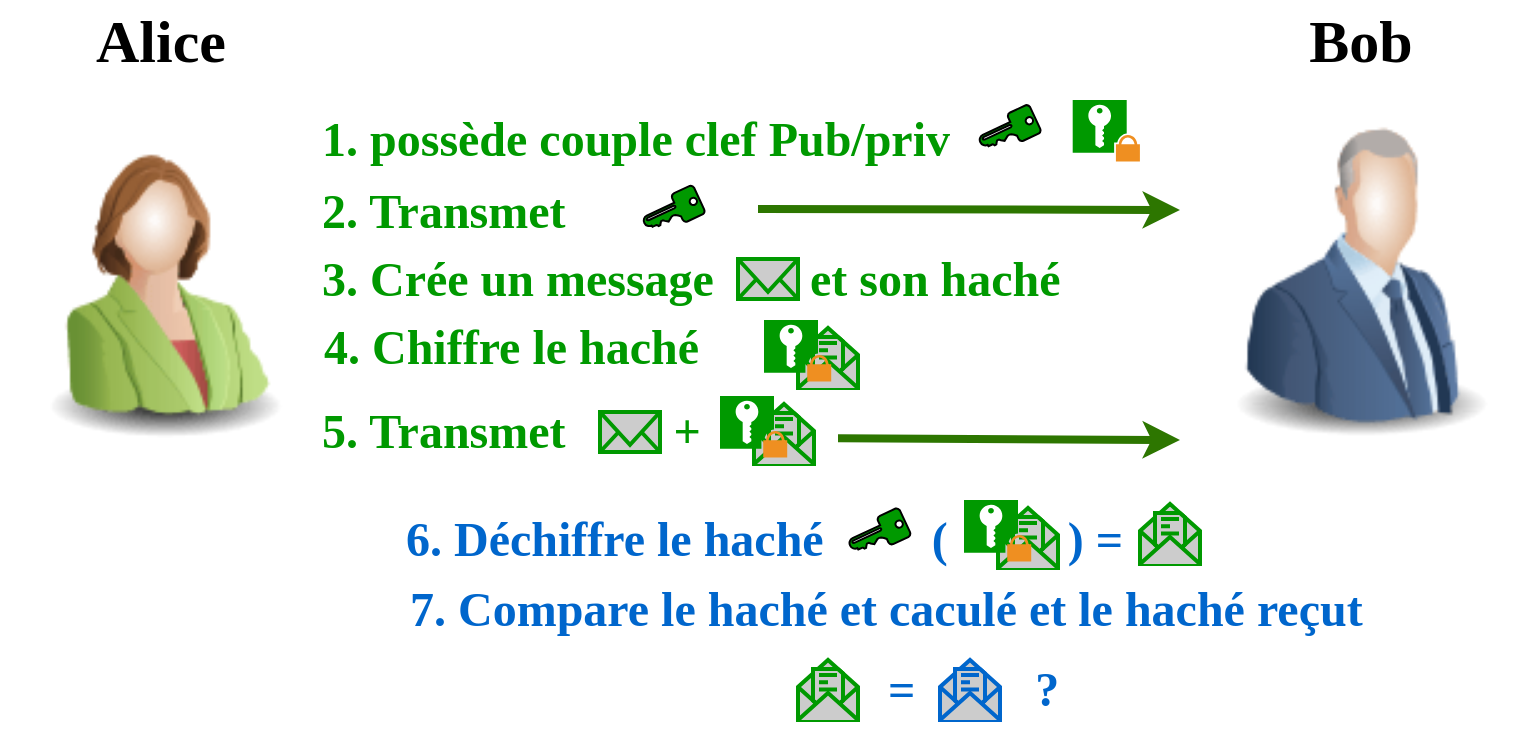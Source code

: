 <mxfile version="16.5.1" type="device"><diagram id="zmTP4KEdTFRwj0Q1SdpL" name="Page-1"><mxGraphModel dx="1185" dy="725" grid="1" gridSize="10" guides="1" tooltips="1" connect="1" arrows="1" fold="1" page="1" pageScale="1" pageWidth="827" pageHeight="1169" math="0" shadow="0"><root><mxCell id="0"/><mxCell id="1" parent="0"/><mxCell id="RiaDAuk2cp0u9dxQ1R_F-27" value="&lt;font color=&quot;#0066cc&quot;&gt;&amp;nbsp; &amp;nbsp; &amp;nbsp; &amp;nbsp; &amp;nbsp; =&amp;nbsp; &amp;nbsp; &amp;nbsp; &amp;nbsp; &amp;nbsp; ?&lt;/font&gt;" style="text;html=1;fontSize=24;fontStyle=1;verticalAlign=middle;align=left;fontFamily=Lucida Console;fontColor=#97D077;" vertex="1" parent="1"><mxGeometry x="422" y="585" width="130" height="40" as="geometry"/></mxCell><mxCell id="wfg-mG0YitIhJnH35V-Q-15" value="" style="image;html=1;image=img/lib/clip_art/people/Suit_Woman_Green_128x128.png" parent="1" vertex="1"><mxGeometry x="40" y="320" width="160" height="160" as="geometry"/></mxCell><mxCell id="wfg-mG0YitIhJnH35V-Q-24" value="" style="image;html=1;image=img/lib/clip_art/people/Suit_Man_Blue_128x128.png;fontFamily=Lucida Console;fontSize=20;" parent="1" vertex="1"><mxGeometry x="640" y="320" width="160" height="160" as="geometry"/></mxCell><mxCell id="wfg-mG0YitIhJnH35V-Q-36" value="&lt;font color=&quot;#000000&quot; style=&quot;font-size: 30px&quot;&gt;Alice&lt;/font&gt;" style="text;strokeColor=none;fillColor=none;html=1;fontSize=24;fontStyle=1;verticalAlign=middle;align=center;fontFamily=Lucida Console;fontColor=#009900;" parent="1" vertex="1"><mxGeometry x="70" y="260" width="100" height="40" as="geometry"/></mxCell><mxCell id="wfg-mG0YitIhJnH35V-Q-37" value="&lt;font color=&quot;#000000&quot; style=&quot;font-size: 30px&quot;&gt;Bob&lt;/font&gt;" style="text;strokeColor=none;fillColor=none;html=1;fontSize=24;fontStyle=1;verticalAlign=middle;align=center;fontFamily=Lucida Console;fontColor=#009900;" parent="1" vertex="1"><mxGeometry x="670" y="260" width="100" height="40" as="geometry"/></mxCell><mxCell id="wfg-mG0YitIhJnH35V-Q-79" value="&lt;font color=&quot;#0066cc&quot;&gt;7. Compare le haché et caculé et le haché reçut&lt;/font&gt;" style="text;html=1;fontSize=24;fontStyle=1;verticalAlign=middle;align=left;fontFamily=Lucida Console;fontColor=#97D077;" parent="1" vertex="1"><mxGeometry x="243" y="545.0" width="130" height="40" as="geometry"/></mxCell><mxCell id="wfg-mG0YitIhJnH35V-Q-80" value="&lt;font&gt;1. possède couple clef Pub/priv&lt;/font&gt;" style="text;html=1;fontSize=24;fontStyle=1;verticalAlign=middle;align=left;fontFamily=Lucida Console;fontColor=#009900;" parent="1" vertex="1"><mxGeometry x="199" y="310" width="250" height="40" as="geometry"/></mxCell><mxCell id="oYJnRKjV2UYd50Pxuqw1-7" value="&lt;font color=&quot;#009900&quot;&gt;5. Transmet&amp;nbsp; &amp;nbsp; &amp;nbsp; &amp;nbsp; &amp;nbsp;+&amp;nbsp;&lt;/font&gt;" style="text;html=1;fontSize=24;fontStyle=1;verticalAlign=middle;align=left;fontFamily=Lucida Console;" parent="1" vertex="1"><mxGeometry x="199" y="456.0" width="130" height="40" as="geometry"/></mxCell><mxCell id="oYJnRKjV2UYd50Pxuqw1-20" value="&lt;font color=&quot;#0066cc&quot;&gt;6. Déchiffre le haché&amp;nbsp; &amp;nbsp; &amp;nbsp; &amp;nbsp; &amp;nbsp;(&amp;nbsp; &amp;nbsp; &amp;nbsp; &amp;nbsp; &amp;nbsp; ) =&amp;nbsp;&lt;/font&gt;" style="text;html=1;fontSize=24;fontStyle=1;verticalAlign=middle;align=left;fontFamily=Lucida Console;fontColor=#97D077;" parent="1" vertex="1"><mxGeometry x="241" y="510.0" width="130" height="40" as="geometry"/></mxCell><mxCell id="oYJnRKjV2UYd50Pxuqw1-67" value="" style="sketch=0;aspect=fixed;pointerEvents=1;shadow=0;dashed=0;html=1;strokeColor=default;labelPosition=center;verticalLabelPosition=bottom;verticalAlign=top;align=center;fillColor=#009900;shape=mxgraph.mscae.enterprise.key_permissions;direction=south;fontColor=#009900;rotation=-25;perimeterSpacing=2;" parent="1" vertex="1"><mxGeometry x="361" y="357.9" width="30" height="15.6" as="geometry"/></mxCell><mxCell id="oYJnRKjV2UYd50Pxuqw1-69" value="" style="shadow=0;dashed=0;html=1;strokeColor=none;fillColor=#009900;labelPosition=center;verticalLabelPosition=bottom;verticalAlign=top;align=center;outlineConnect=0;shape=mxgraph.veeam.2d.private_key;labelBackgroundColor=none;labelBorderColor=none;fontFamily=Lucida Console;fontSize=30;fontColor=#009900;" parent="1" vertex="1"><mxGeometry x="576.35" y="310" width="33.6" height="30.7" as="geometry"/></mxCell><mxCell id="RiaDAuk2cp0u9dxQ1R_F-1" value="" style="endArrow=classic;html=1;rounded=0;fontFamily=Lucida Console;fontSize=30;fontColor=#000000;strokeWidth=4;fillColor=#60a917;strokeColor=#2D7600;" edge="1" parent="1"><mxGeometry width="50" height="50" relative="1" as="geometry"><mxPoint x="419" y="364.5" as="sourcePoint"/><mxPoint x="630" y="365" as="targetPoint"/></mxGeometry></mxCell><mxCell id="RiaDAuk2cp0u9dxQ1R_F-2" value="&lt;font color=&quot;#009900&quot;&gt;2. Transmet&amp;nbsp;&lt;/font&gt;" style="text;html=1;fontSize=24;fontStyle=1;verticalAlign=middle;align=left;fontFamily=Lucida Console;" vertex="1" parent="1"><mxGeometry x="199" y="345.7" width="130" height="40" as="geometry"/></mxCell><mxCell id="RiaDAuk2cp0u9dxQ1R_F-5" value="" style="sketch=0;aspect=fixed;pointerEvents=1;shadow=0;dashed=0;html=1;strokeColor=default;labelPosition=center;verticalLabelPosition=bottom;verticalAlign=top;align=center;fillColor=#009900;shape=mxgraph.mscae.enterprise.key_permissions;direction=south;fontColor=#009900;rotation=-25;perimeterSpacing=2;" vertex="1" parent="1"><mxGeometry x="529" y="317.55" width="30" height="15.6" as="geometry"/></mxCell><mxCell id="RiaDAuk2cp0u9dxQ1R_F-7" value="&lt;font color=&quot;#009900&quot;&gt;3. Crée un message&amp;nbsp; &amp;nbsp; &amp;nbsp; &amp;nbsp; et son haché&amp;nbsp;&amp;nbsp;&lt;br&gt;&lt;/font&gt;" style="text;html=1;fontSize=24;fontStyle=1;verticalAlign=middle;align=left;fontFamily=Lucida Console;" vertex="1" parent="1"><mxGeometry x="199" y="380.0" width="130" height="40" as="geometry"/></mxCell><mxCell id="RiaDAuk2cp0u9dxQ1R_F-8" value="" style="html=1;verticalLabelPosition=bottom;align=center;labelBackgroundColor=#ffffff;verticalAlign=top;strokeWidth=2;strokeColor=#009900;shadow=0;dashed=0;shape=mxgraph.ios7.icons.mail;fontFamily=Lucida Console;fontSize=30;fontColor=#000000;fillColor=#CCCCCC;" vertex="1" parent="1"><mxGeometry x="409.0" y="389.5" width="30" height="20" as="geometry"/></mxCell><mxCell id="RiaDAuk2cp0u9dxQ1R_F-9" value="" style="html=1;verticalLabelPosition=bottom;align=center;labelBackgroundColor=#ffffff;verticalAlign=top;strokeWidth=2;strokeColor=#009900;shadow=0;dashed=0;shape=mxgraph.ios7.icons.envelope_(message);fontFamily=Lucida Console;fontSize=30;fontColor=#0066CC;fillColor=#CCCCCC;" vertex="1" parent="1"><mxGeometry x="610" y="512" width="30" height="30" as="geometry"/></mxCell><mxCell id="oYJnRKjV2UYd50Pxuqw1-4" value="&lt;font color=&quot;#009900&quot;&gt;4. Chiffre le haché&amp;nbsp;&lt;br&gt;&lt;/font&gt;" style="text;html=1;fontSize=24;fontStyle=1;verticalAlign=middle;align=left;fontFamily=Lucida Console;" parent="1" vertex="1"><mxGeometry x="200" y="414.0" width="130" height="40" as="geometry"/></mxCell><mxCell id="RiaDAuk2cp0u9dxQ1R_F-12" value="" style="group" vertex="1" connectable="0" parent="1"><mxGeometry x="422" y="420" width="47" height="34" as="geometry"/></mxCell><mxCell id="RiaDAuk2cp0u9dxQ1R_F-10" value="" style="html=1;verticalLabelPosition=bottom;align=center;labelBackgroundColor=#ffffff;verticalAlign=top;strokeWidth=2;strokeColor=#009900;shadow=0;dashed=0;shape=mxgraph.ios7.icons.envelope_(message);fontFamily=Lucida Console;fontSize=30;fontColor=#0066CC;fillColor=#CCCCCC;" vertex="1" parent="RiaDAuk2cp0u9dxQ1R_F-12"><mxGeometry x="17" y="4" width="30" height="30" as="geometry"/></mxCell><mxCell id="RiaDAuk2cp0u9dxQ1R_F-11" value="" style="shadow=0;dashed=0;html=1;strokeColor=none;fillColor=#009900;labelPosition=center;verticalLabelPosition=bottom;verticalAlign=top;align=center;outlineConnect=0;shape=mxgraph.veeam.2d.private_key;labelBackgroundColor=none;labelBorderColor=none;fontFamily=Lucida Console;fontSize=30;fontColor=#009900;" vertex="1" parent="RiaDAuk2cp0u9dxQ1R_F-12"><mxGeometry width="33.6" height="30.7" as="geometry"/></mxCell><mxCell id="RiaDAuk2cp0u9dxQ1R_F-13" value="" style="html=1;verticalLabelPosition=bottom;align=center;labelBackgroundColor=#ffffff;verticalAlign=top;strokeWidth=2;strokeColor=#009900;shadow=0;dashed=0;shape=mxgraph.ios7.icons.mail;fontFamily=Lucida Console;fontSize=30;fontColor=#000000;fillColor=#CCCCCC;" vertex="1" parent="1"><mxGeometry x="340.0" y="466.0" width="30" height="20" as="geometry"/></mxCell><mxCell id="RiaDAuk2cp0u9dxQ1R_F-15" value="" style="group" vertex="1" connectable="0" parent="1"><mxGeometry x="400" y="458" width="47" height="34" as="geometry"/></mxCell><mxCell id="RiaDAuk2cp0u9dxQ1R_F-16" value="" style="html=1;verticalLabelPosition=bottom;align=center;labelBackgroundColor=#ffffff;verticalAlign=top;strokeWidth=2;strokeColor=#009900;shadow=0;dashed=0;shape=mxgraph.ios7.icons.envelope_(message);fontFamily=Lucida Console;fontSize=30;fontColor=#0066CC;fillColor=#CCCCCC;" vertex="1" parent="RiaDAuk2cp0u9dxQ1R_F-15"><mxGeometry x="17" y="4" width="30" height="30" as="geometry"/></mxCell><mxCell id="RiaDAuk2cp0u9dxQ1R_F-17" value="" style="shadow=0;dashed=0;html=1;strokeColor=none;fillColor=#009900;labelPosition=center;verticalLabelPosition=bottom;verticalAlign=top;align=center;outlineConnect=0;shape=mxgraph.veeam.2d.private_key;labelBackgroundColor=none;labelBorderColor=none;fontFamily=Lucida Console;fontSize=30;fontColor=#009900;" vertex="1" parent="RiaDAuk2cp0u9dxQ1R_F-15"><mxGeometry width="33.6" height="30.7" as="geometry"/></mxCell><mxCell id="RiaDAuk2cp0u9dxQ1R_F-18" value="" style="endArrow=classic;html=1;rounded=0;fontFamily=Lucida Console;fontSize=30;fontColor=#000000;strokeWidth=4;fillColor=#60a917;strokeColor=#2D7600;" edge="1" parent="1"><mxGeometry width="50" height="50" relative="1" as="geometry"><mxPoint x="459" y="479.17" as="sourcePoint"/><mxPoint x="630" y="480" as="targetPoint"/></mxGeometry></mxCell><mxCell id="RiaDAuk2cp0u9dxQ1R_F-20" value="" style="sketch=0;aspect=fixed;pointerEvents=1;shadow=0;dashed=0;html=1;strokeColor=default;labelPosition=center;verticalLabelPosition=bottom;verticalAlign=top;align=center;fillColor=#009900;shape=mxgraph.mscae.enterprise.key_permissions;direction=south;fontColor=#009900;rotation=-25;perimeterSpacing=2;" vertex="1" parent="1"><mxGeometry x="463.89" y="519.2" width="30" height="15.6" as="geometry"/></mxCell><mxCell id="RiaDAuk2cp0u9dxQ1R_F-21" value="" style="group" vertex="1" connectable="0" parent="1"><mxGeometry x="522" y="510" width="47" height="34" as="geometry"/></mxCell><mxCell id="RiaDAuk2cp0u9dxQ1R_F-22" value="" style="html=1;verticalLabelPosition=bottom;align=center;labelBackgroundColor=#ffffff;verticalAlign=top;strokeWidth=2;strokeColor=#009900;shadow=0;dashed=0;shape=mxgraph.ios7.icons.envelope_(message);fontFamily=Lucida Console;fontSize=30;fontColor=#0066CC;fillColor=#CCCCCC;" vertex="1" parent="RiaDAuk2cp0u9dxQ1R_F-21"><mxGeometry x="17" y="4" width="30" height="30" as="geometry"/></mxCell><mxCell id="RiaDAuk2cp0u9dxQ1R_F-23" value="" style="shadow=0;dashed=0;html=1;strokeColor=none;fillColor=#009900;labelPosition=center;verticalLabelPosition=bottom;verticalAlign=top;align=center;outlineConnect=0;shape=mxgraph.veeam.2d.private_key;labelBackgroundColor=none;labelBorderColor=none;fontFamily=Lucida Console;fontSize=30;fontColor=#009900;" vertex="1" parent="RiaDAuk2cp0u9dxQ1R_F-21"><mxGeometry width="33.6" height="30.7" as="geometry"/></mxCell><mxCell id="RiaDAuk2cp0u9dxQ1R_F-26" value="" style="html=1;verticalLabelPosition=bottom;align=center;labelBackgroundColor=#ffffff;verticalAlign=top;strokeWidth=2;strokeColor=#009900;shadow=0;dashed=0;shape=mxgraph.ios7.icons.envelope_(message);fontFamily=Lucida Console;fontSize=30;fontColor=#0066CC;fillColor=#CCCCCC;" vertex="1" parent="1"><mxGeometry x="439" y="590" width="30" height="30" as="geometry"/></mxCell><mxCell id="RiaDAuk2cp0u9dxQ1R_F-28" value="" style="html=1;verticalLabelPosition=bottom;align=center;labelBackgroundColor=#ffffff;verticalAlign=top;strokeWidth=2;strokeColor=#0066CC;shadow=0;dashed=0;shape=mxgraph.ios7.icons.envelope_(message);fontFamily=Lucida Console;fontSize=30;fontColor=#0066CC;fillColor=#CCCCCC;" vertex="1" parent="1"><mxGeometry x="510" y="590" width="30" height="30" as="geometry"/></mxCell></root></mxGraphModel></diagram></mxfile>